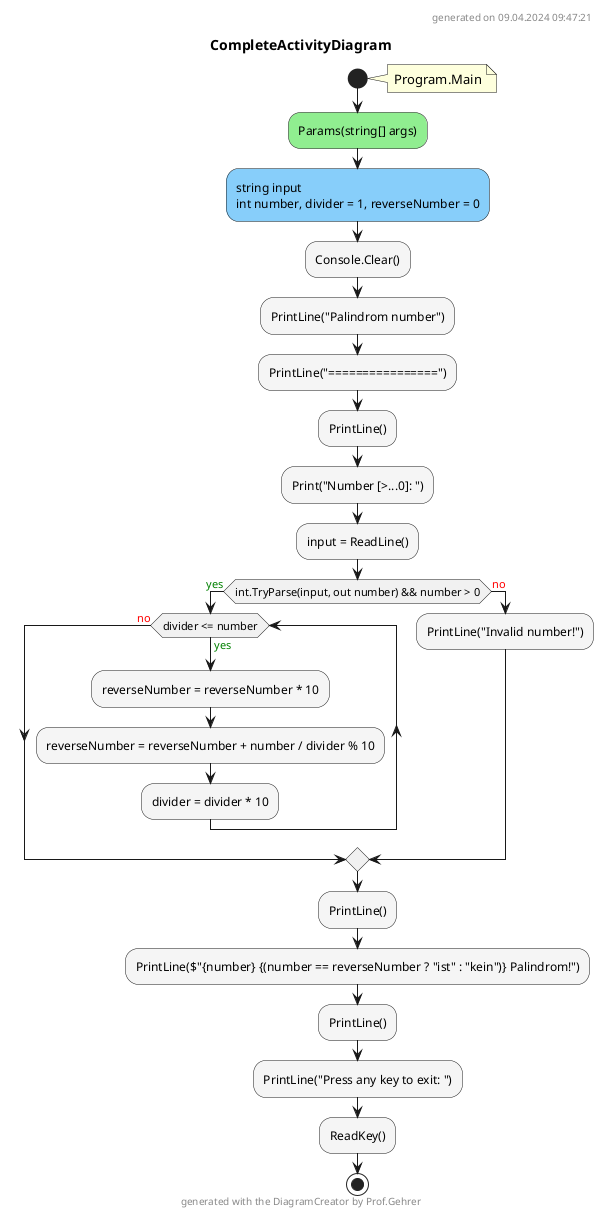 @startuml CompleteActivityDiagram
header
generated on 09.04.2024 09:47:21
end header
title CompleteActivityDiagram
start
note right:  Program.Main
#LightGreen:Params(string[] args);
#LightSkyBlue:string input\nint number, divider = 1, reverseNumber = 0;
#WhiteSmoke:Console.Clear();
#WhiteSmoke:PrintLine("Palindrom number");
#WhiteSmoke:PrintLine("================");
#WhiteSmoke:PrintLine();
#WhiteSmoke:Print("Number [>...0]: ");
#WhiteSmoke:input = ReadLine();
if (int.TryParse(input, out number) && number > 0) then (<color:green>yes)
        while (divider <= number) is (<color:green>yes)
                #WhiteSmoke:reverseNumber = reverseNumber * 10;
                #WhiteSmoke:reverseNumber = reverseNumber + number / divider % 10;
                #WhiteSmoke:divider = divider * 10;
        endwhile (<color:red>no)
    else (<color:red>no)
            #WhiteSmoke:PrintLine("Invalid number!");
endif
#WhiteSmoke:PrintLine();
#WhiteSmoke:PrintLine($"{number} {(number == reverseNumber ? "ist" : "kein")} Palindrom!");
#WhiteSmoke:PrintLine();
#WhiteSmoke:PrintLine("Press any key to exit: ");
#WhiteSmoke:ReadKey();
stop
footer
generated with the DiagramCreator by Prof.Gehrer
end footer
@enduml
